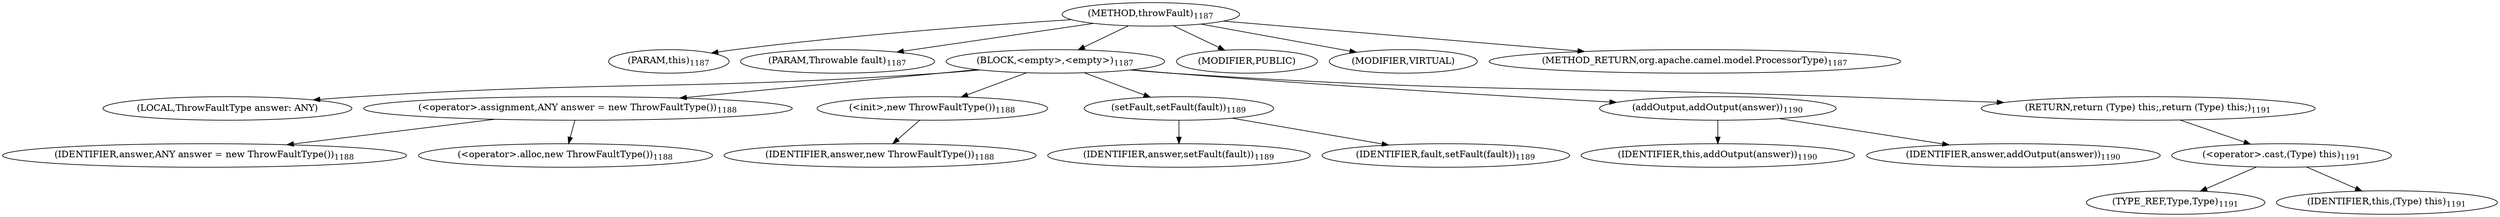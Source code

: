digraph "throwFault" {  
"2114" [label = <(METHOD,throwFault)<SUB>1187</SUB>> ]
"273" [label = <(PARAM,this)<SUB>1187</SUB>> ]
"2115" [label = <(PARAM,Throwable fault)<SUB>1187</SUB>> ]
"2116" [label = <(BLOCK,&lt;empty&gt;,&lt;empty&gt;)<SUB>1187</SUB>> ]
"271" [label = <(LOCAL,ThrowFaultType answer: ANY)> ]
"2117" [label = <(&lt;operator&gt;.assignment,ANY answer = new ThrowFaultType())<SUB>1188</SUB>> ]
"2118" [label = <(IDENTIFIER,answer,ANY answer = new ThrowFaultType())<SUB>1188</SUB>> ]
"2119" [label = <(&lt;operator&gt;.alloc,new ThrowFaultType())<SUB>1188</SUB>> ]
"2120" [label = <(&lt;init&gt;,new ThrowFaultType())<SUB>1188</SUB>> ]
"270" [label = <(IDENTIFIER,answer,new ThrowFaultType())<SUB>1188</SUB>> ]
"2121" [label = <(setFault,setFault(fault))<SUB>1189</SUB>> ]
"2122" [label = <(IDENTIFIER,answer,setFault(fault))<SUB>1189</SUB>> ]
"2123" [label = <(IDENTIFIER,fault,setFault(fault))<SUB>1189</SUB>> ]
"2124" [label = <(addOutput,addOutput(answer))<SUB>1190</SUB>> ]
"272" [label = <(IDENTIFIER,this,addOutput(answer))<SUB>1190</SUB>> ]
"2125" [label = <(IDENTIFIER,answer,addOutput(answer))<SUB>1190</SUB>> ]
"2126" [label = <(RETURN,return (Type) this;,return (Type) this;)<SUB>1191</SUB>> ]
"2127" [label = <(&lt;operator&gt;.cast,(Type) this)<SUB>1191</SUB>> ]
"2128" [label = <(TYPE_REF,Type,Type)<SUB>1191</SUB>> ]
"274" [label = <(IDENTIFIER,this,(Type) this)<SUB>1191</SUB>> ]
"2129" [label = <(MODIFIER,PUBLIC)> ]
"2130" [label = <(MODIFIER,VIRTUAL)> ]
"2131" [label = <(METHOD_RETURN,org.apache.camel.model.ProcessorType)<SUB>1187</SUB>> ]
  "2114" -> "273" 
  "2114" -> "2115" 
  "2114" -> "2116" 
  "2114" -> "2129" 
  "2114" -> "2130" 
  "2114" -> "2131" 
  "2116" -> "271" 
  "2116" -> "2117" 
  "2116" -> "2120" 
  "2116" -> "2121" 
  "2116" -> "2124" 
  "2116" -> "2126" 
  "2117" -> "2118" 
  "2117" -> "2119" 
  "2120" -> "270" 
  "2121" -> "2122" 
  "2121" -> "2123" 
  "2124" -> "272" 
  "2124" -> "2125" 
  "2126" -> "2127" 
  "2127" -> "2128" 
  "2127" -> "274" 
}
